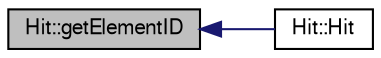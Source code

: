 digraph "Hit::getElementID"
{
  bgcolor="transparent";
  edge [fontname="FreeSans",fontsize="10",labelfontname="FreeSans",labelfontsize="10"];
  node [fontname="FreeSans",fontsize="10",shape=record];
  rankdir="LR";
  Node1 [label="Hit::getElementID",height=0.2,width=0.4,color="black", fillcolor="grey75", style="filled" fontcolor="black"];
  Node1 -> Node2 [dir="back",color="midnightblue",fontsize="10",style="solid",fontname="FreeSans"];
  Node2 [label="Hit::Hit",height=0.2,width=0.4,color="black",URL="$d0/d88/classHit.html#a372175d3c552a1ee05694fbd3a98c464"];
}
